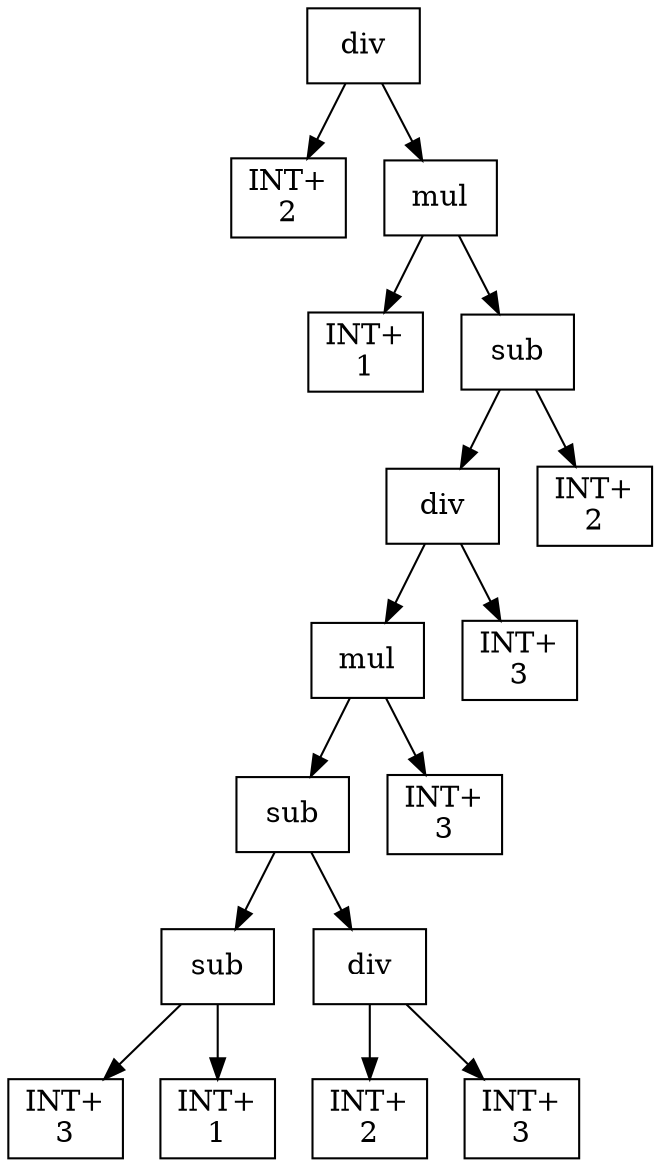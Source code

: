 digraph expr {
  node [shape=box];
  n1 [label="div"];
  n2 [label="INT+\n2"];
  n3 [label="mul"];
  n4 [label="INT+\n1"];
  n5 [label="sub"];
  n6 [label="div"];
  n7 [label="mul"];
  n8 [label="sub"];
  n9 [label="sub"];
  n10 [label="INT+\n3"];
  n11 [label="INT+\n1"];
  n9 -> n10;
  n9 -> n11;
  n12 [label="div"];
  n13 [label="INT+\n2"];
  n14 [label="INT+\n3"];
  n12 -> n13;
  n12 -> n14;
  n8 -> n9;
  n8 -> n12;
  n15 [label="INT+\n3"];
  n7 -> n8;
  n7 -> n15;
  n16 [label="INT+\n3"];
  n6 -> n7;
  n6 -> n16;
  n17 [label="INT+\n2"];
  n5 -> n6;
  n5 -> n17;
  n3 -> n4;
  n3 -> n5;
  n1 -> n2;
  n1 -> n3;
}